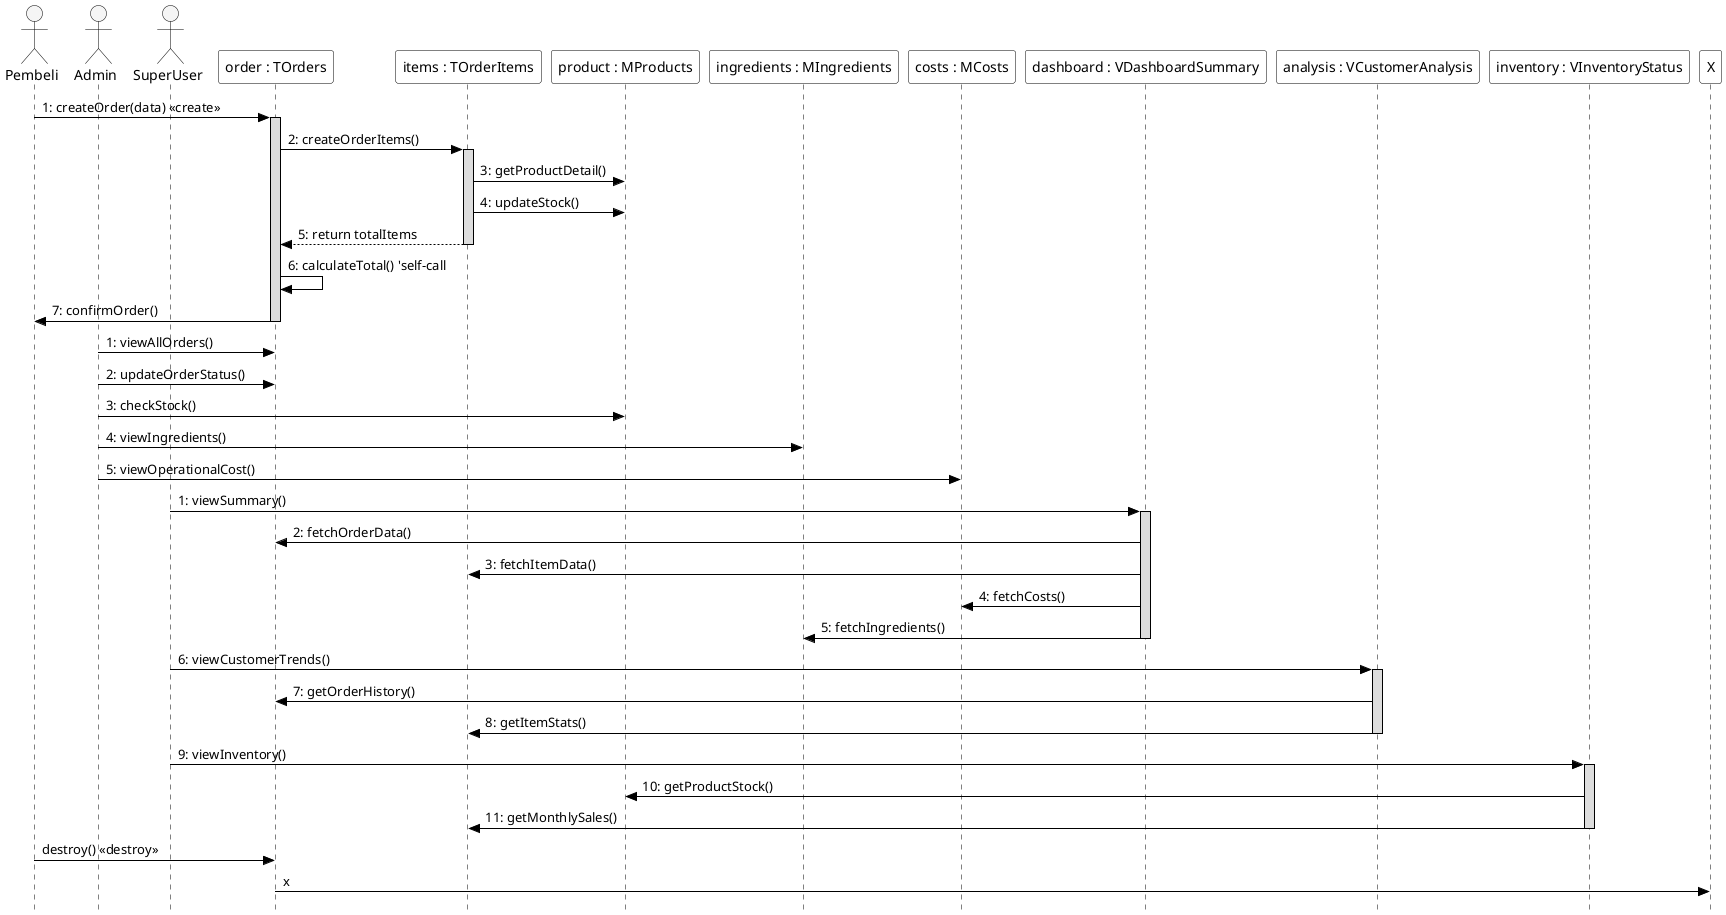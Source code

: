 @startuml
' === SKIN DAN STYLE ===
skinparam style strictuml
skinparam sequence {
    ArrowColor Black
    LifeLineBorderColor Black
    LifeLineBackgroundColor #DDDDDD
    ActorBorderColor Black
    ActorBackgroundColor #F5F5F5
    ParticipantBorderColor Black
    ParticipantBackgroundColor #FFFFFF
    ActivationBorderColor Black
    ActivationBackgroundColor #EEEEEE
}

' === AKTOR ===
actor Pembeli as CUST
actor Admin as ADM
actor SuperUser as SU

' === OBJEK DALAM SISTEM ===
participant "order : TOrders" as ORDER
participant "items : TOrderItems" as ITEMS
participant "product : MProducts" as PRODUCT
participant "ingredients : MIngredients" as ING
participant "costs : MCosts" as COST
participant "dashboard : VDashboardSummary" as DASH
participant "analysis : VCustomerAnalysis" as ANALYSIS
participant "inventory : VInventoryStatus" as INV

' === SEQUENCE FLOW CUSTOMER ===
CUST -> ORDER : 1: createOrder(data) <<create>>
activate ORDER
ORDER -> ITEMS : 2: createOrderItems()
activate ITEMS
ITEMS -> PRODUCT : 3: getProductDetail()
ITEMS -> PRODUCT : 4: updateStock()
ITEMS --> ORDER : 5: return totalItems
deactivate ITEMS

ORDER -> ORDER : 6: calculateTotal() 'self-call
ORDER -> CUST : 7: confirmOrder()
deactivate ORDER

' === SEQUENCE FLOW ADMIN ===
ADM -> ORDER : 1: viewAllOrders()
ADM -> ORDER : 2: updateOrderStatus()
ADM -> PRODUCT : 3: checkStock()
ADM -> ING : 4: viewIngredients()
ADM -> COST : 5: viewOperationalCost()

' === SEQUENCE FLOW SUPERUSER ===
SU -> DASH : 1: viewSummary()
activate DASH
DASH -> ORDER : 2: fetchOrderData()
DASH -> ITEMS : 3: fetchItemData()
DASH -> COST : 4: fetchCosts()
DASH -> ING : 5: fetchIngredients()
deactivate DASH

SU -> ANALYSIS : 6: viewCustomerTrends()
activate ANALYSIS
ANALYSIS -> ORDER : 7: getOrderHistory()
ANALYSIS -> ITEMS : 8: getItemStats()
deactivate ANALYSIS

SU -> INV : 9: viewInventory()
activate INV
INV -> PRODUCT : 10: getProductStock()
INV -> ITEMS : 11: getMonthlySales()
deactivate INV

' === DESTRUCTION (opsional contoh destroy objek session) ===
CUST -> ORDER : destroy() <<destroy>>
ORDER -> X : x
@enduml